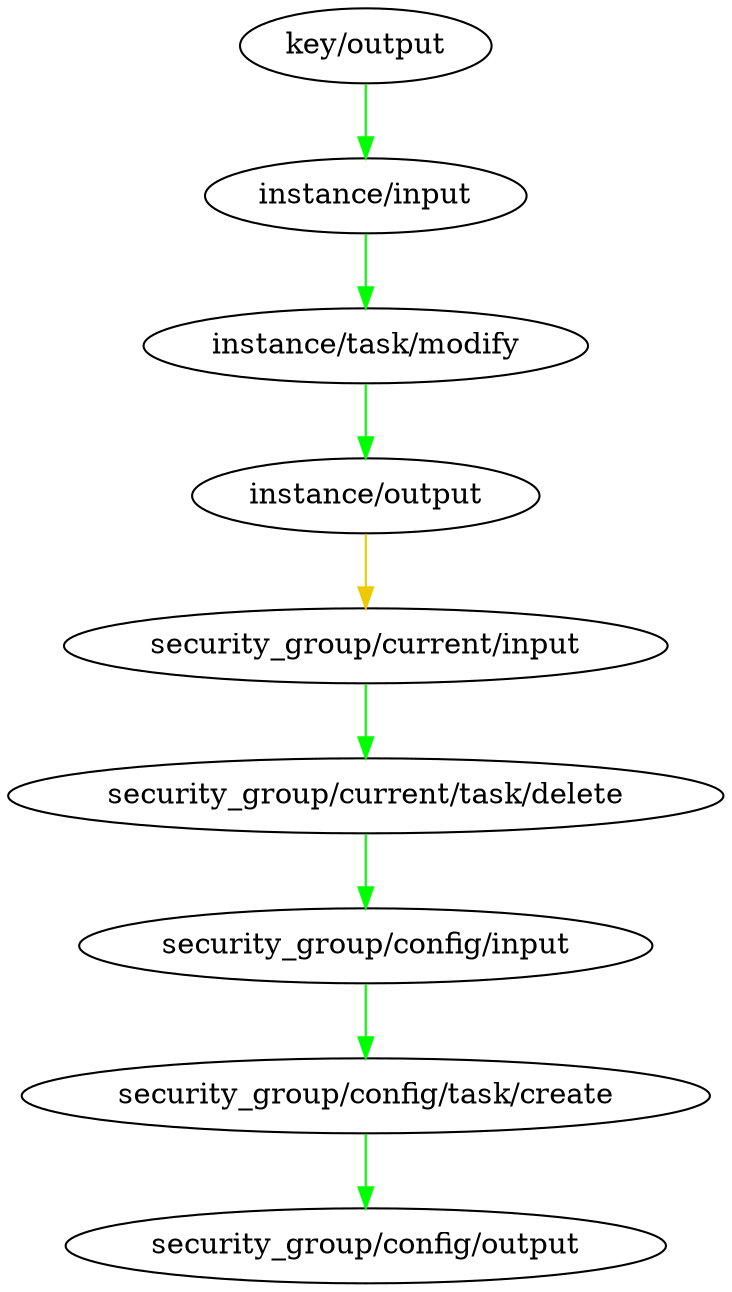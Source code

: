 digraph {
	"key/output"
	"security_group/current/input"
	"security_group/current/task/delete"
	"security_group/config/input"
	"security_group/config/output"
	"security_group/config/task/create"
	"instance/input"
	"instance/output"
	"instance/task/modify"
	"key/output" -> "instance/input" [color=green]
	"security_group/current/input" -> "security_group/current/task/delete" [color=green]
	"security_group/current/task/delete" -> "security_group/config/input" [color=green]
	"security_group/config/input" -> "security_group/config/task/create" [color=green]
	"security_group/config/task/create" -> "security_group/config/output" [color=green]
	"instance/input" -> "instance/task/modify" [color=green]
	"instance/output" -> "security_group/current/input" [color=gold2]
	"instance/task/modify" -> "instance/output" [color=green]
}
